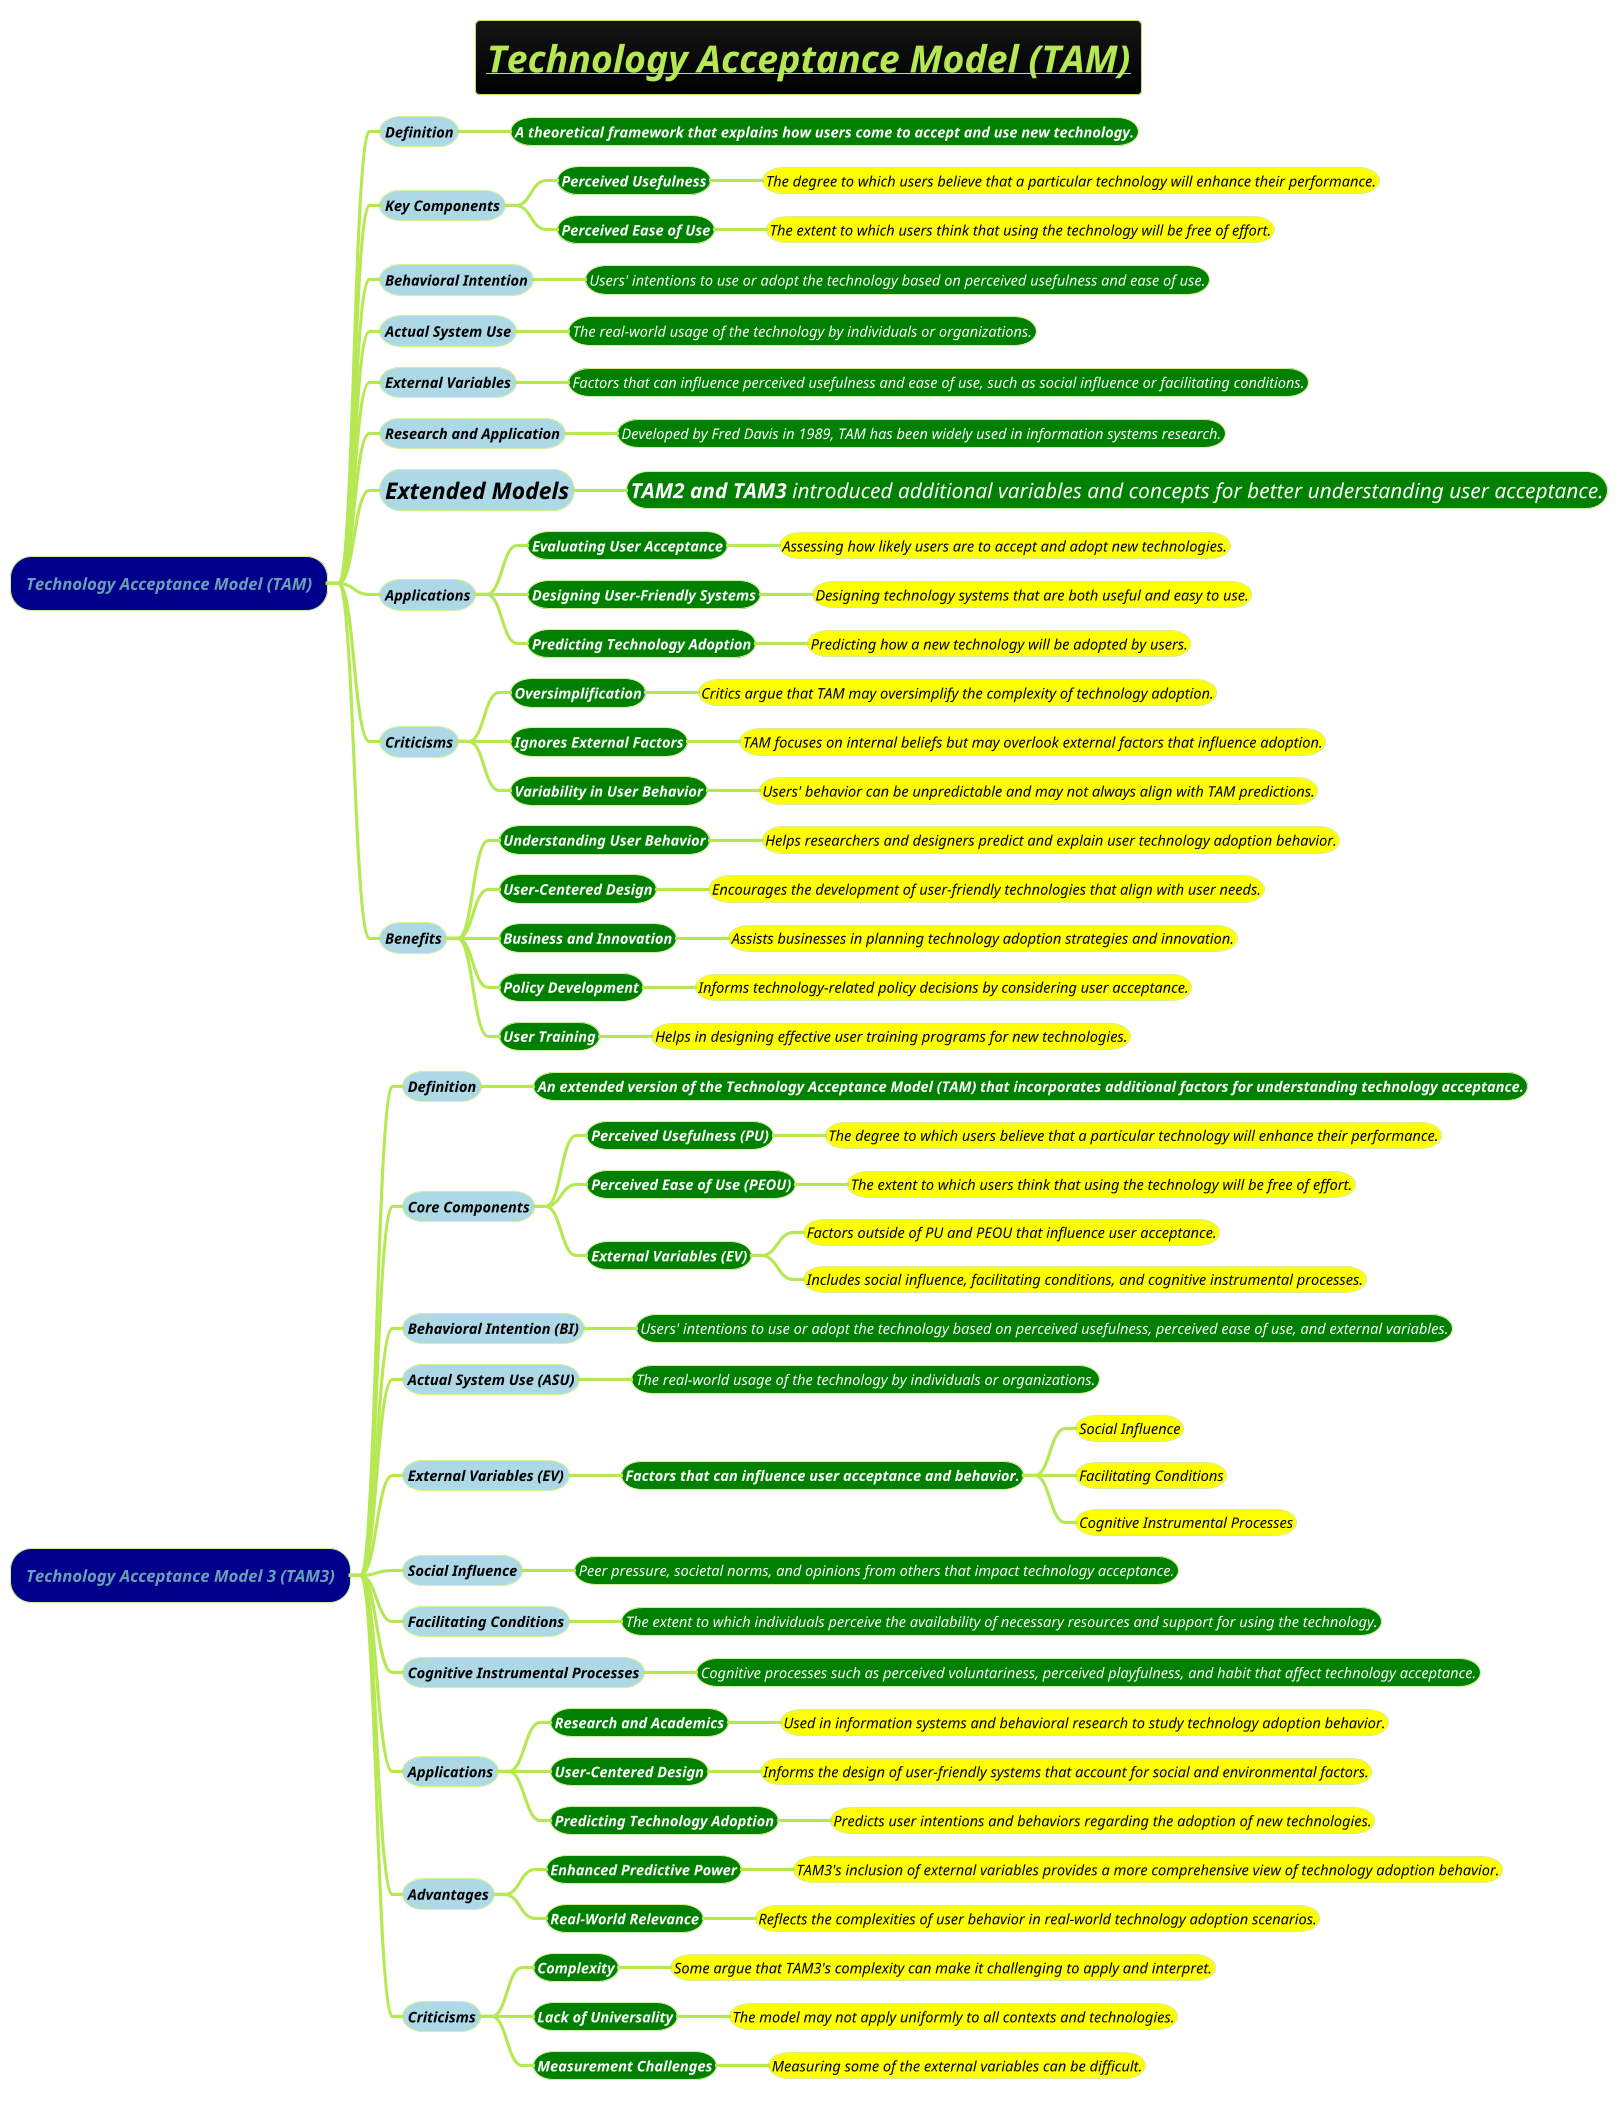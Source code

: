 @startmindmap
title =<i><b><u>Technology Acceptance Model (TAM)
!theme hacker

*[#darkblue] <i>Technology Acceptance Model (TAM)
**[#lightblue] <color #black><i><size:14>Definition
***[#green] <b><color #white><i><size:14>A theoretical framework that explains how users come to accept and use new technology.
**[#lightblue] <color #black><i><size:14>Key Components
***[#green] <b><color #white><i><size:14>Perceived Usefulness
****[#yellow] <color #black><i><size:14>The degree to which users believe that a particular technology will enhance their performance.
***[#green] <b><color #white><i><size:14>Perceived Ease of Use
****[#yellow] <color #black><i><size:14>The extent to which users think that using the technology will be free of effort.
**[#lightblue] <color #black><i><size:14>Behavioral Intention
***[#green] <color #white><i><size:14>Users' intentions to use or adopt the technology based on perceived usefulness and ease of use.
**[#lightblue] <color #black><i><size:14>Actual System Use
***[#green] <color #white><i><size:14>The real-world usage of the technology by individuals or organizations.
**[#lightblue] <color #black><i><size:14>External Variables
***[#green] <color #white><i><size:14>Factors that can influence perceived usefulness and ease of use, such as social influence or facilitating conditions.
**[#lightblue] <color #black><i><size:14>Research and Application
***[#green] <color #white><i><size:14>Developed by Fred Davis in 1989, TAM has been widely used in information systems research.
**[#lightblue] <color #black><i><size:22>Extended Models
***[#green] <color #white><i><size:20>**TAM2 and TAM3** introduced additional variables and concepts for better understanding user acceptance.
**[#lightblue] <color #black><i><size:14>Applications
***[#green] <b><color #white><i><size:14>Evaluating User Acceptance
****[#yellow] <color #black><i><size:14>Assessing how likely users are to accept and adopt new technologies.
***[#green] <b><color #white><i><size:14>Designing User-Friendly Systems
****[#yellow] <color #black><i><size:14>Designing technology systems that are both useful and easy to use.
***[#green] <b><color #white><i><size:14>Predicting Technology Adoption
****[#yellow] <color #black><i><size:14>Predicting how a new technology will be adopted by users.
**[#lightblue] <color #black><i><size:14>Criticisms
***[#green] <b><color #white><i><size:14>Oversimplification
****[#yellow] <color #black><i><size:14>Critics argue that TAM may oversimplify the complexity of technology adoption.
***[#green] <b><color #white><i><size:14>Ignores External Factors
****[#yellow] <color #black><i><size:14>TAM focuses on internal beliefs but may overlook external factors that influence adoption.
***[#green] <b><color #white><i><size:14>Variability in User Behavior
****[#yellow] <color #black><i><size:14>Users' behavior can be unpredictable and may not always align with TAM predictions.
**[#lightblue] <color #black><i><size:14>Benefits
***[#green] <b><color #white><i><size:14>Understanding User Behavior
****[#yellow] <color #black><i><size:14>Helps researchers and designers predict and explain user technology adoption behavior.
***[#green] <b><color #white><i><size:14>User-Centered Design
****[#yellow] <color #black><i><size:14>Encourages the development of user-friendly technologies that align with user needs.
***[#green] <b><color #white><i><size:14>Business and Innovation
****[#yellow] <color #black><i><size:14>Assists businesses in planning technology adoption strategies and innovation.
***[#green] <b><color #white><i><size:14>Policy Development
****[#yellow] <color #black><i><size:14>Informs technology-related policy decisions by considering user acceptance.
***[#green] <b><color #white><i><size:14>User Training
****[#yellow] <color #black><i><size:14>Helps in designing effective user training programs for new technologies.



*[#darkblue] <i>Technology Acceptance Model 3 (TAM3)
**[#lightblue] <color #black><i><size:14>Definition
***[#green] <b><color #white><i><size:14>An extended version of the Technology Acceptance Model (TAM) that incorporates additional factors for understanding technology acceptance.

**[#lightblue] <color #black><i><size:14>Core Components
***[#green] <b><color #white><i><size:14>Perceived Usefulness (PU)
****[#yellow] <color #black><i><size:14>The degree to which users believe that a particular technology will enhance their performance.
***[#green] <b><color #white><i><size:14>Perceived Ease of Use (PEOU)
****[#yellow] <color #black><i><size:14>The extent to which users think that using the technology will be free of effort.
***[#green] <b><color #white><i><size:14>External Variables (EV)
****[#yellow] <color #black><i><size:14>Factors outside of PU and PEOU that influence user acceptance.
****[#yellow] <color #black><i><size:14>Includes social influence, facilitating conditions, and cognitive instrumental processes.

**[#lightblue] <color #black><i><size:14>Behavioral Intention (BI)
***[#green] <color #white><i><size:14>Users' intentions to use or adopt the technology based on perceived usefulness, perceived ease of use, and external variables.

**[#lightblue] <color #black><i><size:14>Actual System Use (ASU)
***[#green] <color #white><i><size:14>The real-world usage of the technology by individuals or organizations.

**[#lightblue] <color #black><i><size:14>External Variables (EV)
***[#green] <b><color #white><i><size:14>Factors that can influence user acceptance and behavior.
****[#yellow] <color #black><i><size:14>Social Influence
****[#yellow] <color #black><i><size:14>Facilitating Conditions
****[#yellow] <color #black><i><size:14>Cognitive Instrumental Processes

**[#lightblue] <color #black><i><size:14>Social Influence
***[#green] <color #white><i><size:14>Peer pressure, societal norms, and opinions from others that impact technology acceptance.

**[#lightblue] <color #black><i><size:14>Facilitating Conditions
***[#green] <color #white><i><size:14>The extent to which individuals perceive the availability of necessary resources and support for using the technology.

**[#lightblue] <color #black><i><size:14>Cognitive Instrumental Processes
***[#green] <color #white><i><size:14>Cognitive processes such as perceived voluntariness, perceived playfulness, and habit that affect technology acceptance.

**[#lightblue] <color #black><i><size:14>Applications
***[#green] <b><color #white><i><size:14>Research and Academics
****[#yellow] <color #black><i><size:14>Used in information systems and behavioral research to study technology adoption behavior.
***[#green] <b><color #white><i><size:14>User-Centered Design
****[#yellow] <color #black><i><size:14>Informs the design of user-friendly systems that account for social and environmental factors.
***[#green] <b><color #white><i><size:14>Predicting Technology Adoption
****[#yellow] <color #black><i><size:14>Predicts user intentions and behaviors regarding the adoption of new technologies.

**[#lightblue] <color #black><i><size:14>Advantages
***[#green] <b><color #white><i><size:14>Enhanced Predictive Power
****[#yellow] <color #black><i><size:14>TAM3's inclusion of external variables provides a more comprehensive view of technology adoption behavior.
***[#green] <b><color #white><i><size:14>Real-World Relevance
****[#yellow] <color #black><i><size:14>Reflects the complexities of user behavior in real-world technology adoption scenarios.

**[#lightblue] <color #black><i><size:14>Criticisms
***[#green] <b><color #white><i><size:14>Complexity
****[#yellow] <color #black><i><size:14>Some argue that TAM3's complexity can make it challenging to apply and interpret.
***[#green] <b><color #white><i><size:14>Lack of Universality
****[#yellow] <color #black><i><size:14>The model may not apply uniformly to all contexts and technologies.
***[#green] <b><color #white><i><size:14>Measurement Challenges
****[#yellow] <color #black><i><size:14>Measuring some of the external variables can be difficult.

@endmindmap
